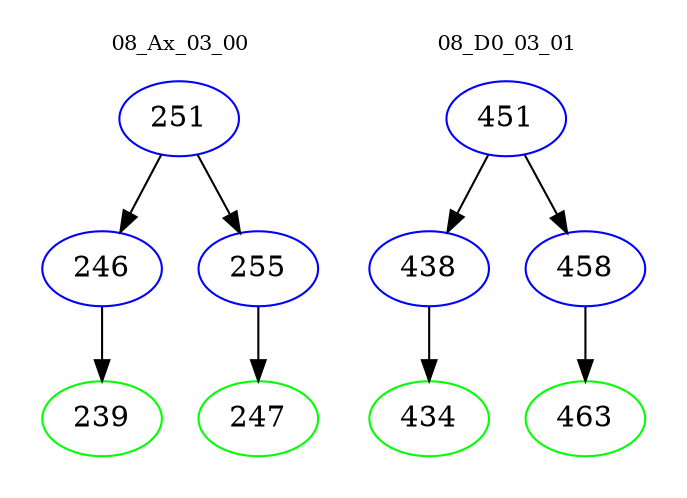 digraph{
subgraph cluster_0 {
color = white
label = "08_Ax_03_00";
fontsize=10;
T0_251 [label="251", color="blue"]
T0_251 -> T0_246 [color="black"]
T0_246 [label="246", color="blue"]
T0_246 -> T0_239 [color="black"]
T0_239 [label="239", color="green"]
T0_251 -> T0_255 [color="black"]
T0_255 [label="255", color="blue"]
T0_255 -> T0_247 [color="black"]
T0_247 [label="247", color="green"]
}
subgraph cluster_1 {
color = white
label = "08_D0_03_01";
fontsize=10;
T1_451 [label="451", color="blue"]
T1_451 -> T1_438 [color="black"]
T1_438 [label="438", color="blue"]
T1_438 -> T1_434 [color="black"]
T1_434 [label="434", color="green"]
T1_451 -> T1_458 [color="black"]
T1_458 [label="458", color="blue"]
T1_458 -> T1_463 [color="black"]
T1_463 [label="463", color="green"]
}
}
